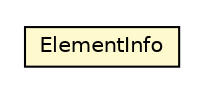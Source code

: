 #!/usr/local/bin/dot
#
# Class diagram 
# Generated by UMLGraph version R5_6-24-gf6e263 (http://www.umlgraph.org/)
#

digraph G {
	edge [fontname="Helvetica",fontsize=10,labelfontname="Helvetica",labelfontsize=10];
	node [fontname="Helvetica",fontsize=10,shape=plaintext];
	nodesep=0.25;
	ranksep=0.5;
	// org.universAAL.lddi.lib.ieeex73std.org.bn.coders.ElementInfo
	c3806601 [label=<<table title="org.universAAL.lddi.lib.ieeex73std.org.bn.coders.ElementInfo" border="0" cellborder="1" cellspacing="0" cellpadding="2" port="p" bgcolor="lemonChiffon" href="./ElementInfo.html">
		<tr><td><table border="0" cellspacing="0" cellpadding="1">
<tr><td align="center" balign="center"> ElementInfo </td></tr>
		</table></td></tr>
		</table>>, URL="./ElementInfo.html", fontname="Helvetica", fontcolor="black", fontsize=10.0];
}

